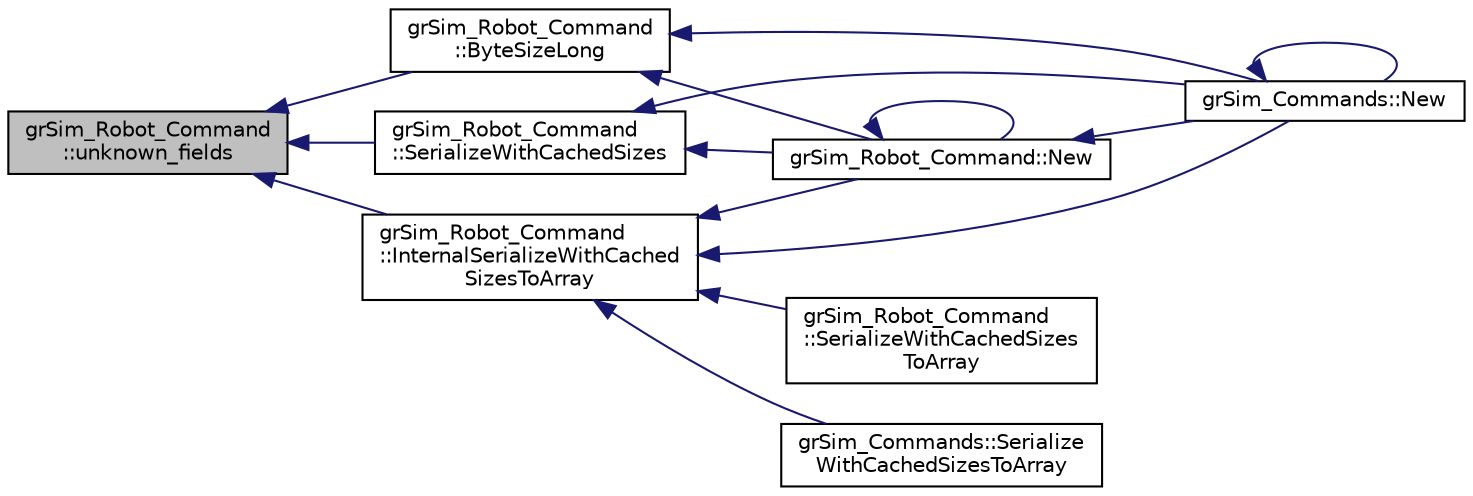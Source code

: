digraph "grSim_Robot_Command::unknown_fields"
{
 // INTERACTIVE_SVG=YES
  edge [fontname="Helvetica",fontsize="10",labelfontname="Helvetica",labelfontsize="10"];
  node [fontname="Helvetica",fontsize="10",shape=record];
  rankdir="LR";
  Node1 [label="grSim_Robot_Command\l::unknown_fields",height=0.2,width=0.4,color="black", fillcolor="grey75", style="filled", fontcolor="black"];
  Node1 -> Node2 [dir="back",color="midnightblue",fontsize="10",style="solid",fontname="Helvetica"];
  Node2 [label="grSim_Robot_Command\l::ByteSizeLong",height=0.2,width=0.4,color="black", fillcolor="white", style="filled",URL="$d1/d68/classgr_sim___robot___command.html#ad94ff26ec0b7dc8b3eadaf1c437a99a1"];
  Node2 -> Node3 [dir="back",color="midnightblue",fontsize="10",style="solid",fontname="Helvetica"];
  Node3 [label="grSim_Robot_Command::New",height=0.2,width=0.4,color="black", fillcolor="white", style="filled",URL="$d1/d68/classgr_sim___robot___command.html#a76c74cbce2ec1fb5036810665baf3286"];
  Node3 -> Node3 [dir="back",color="midnightblue",fontsize="10",style="solid",fontname="Helvetica"];
  Node3 -> Node4 [dir="back",color="midnightblue",fontsize="10",style="solid",fontname="Helvetica"];
  Node4 [label="grSim_Commands::New",height=0.2,width=0.4,color="black", fillcolor="white", style="filled",URL="$d0/d13/classgr_sim___commands.html#a7cb453c060dfe17d1e950daa0dbb0b3b"];
  Node4 -> Node4 [dir="back",color="midnightblue",fontsize="10",style="solid",fontname="Helvetica"];
  Node2 -> Node4 [dir="back",color="midnightblue",fontsize="10",style="solid",fontname="Helvetica"];
  Node1 -> Node5 [dir="back",color="midnightblue",fontsize="10",style="solid",fontname="Helvetica"];
  Node5 [label="grSim_Robot_Command\l::InternalSerializeWithCached\lSizesToArray",height=0.2,width=0.4,color="black", fillcolor="white", style="filled",URL="$d1/d68/classgr_sim___robot___command.html#abdb8c309d8ed636fad1e9815ffd6f036"];
  Node5 -> Node3 [dir="back",color="midnightblue",fontsize="10",style="solid",fontname="Helvetica"];
  Node5 -> Node4 [dir="back",color="midnightblue",fontsize="10",style="solid",fontname="Helvetica"];
  Node5 -> Node6 [dir="back",color="midnightblue",fontsize="10",style="solid",fontname="Helvetica"];
  Node6 [label="grSim_Robot_Command\l::SerializeWithCachedSizes\lToArray",height=0.2,width=0.4,color="black", fillcolor="white", style="filled",URL="$d1/d68/classgr_sim___robot___command.html#a412add7699dee77d91eb20d3c0c14bf5"];
  Node5 -> Node7 [dir="back",color="midnightblue",fontsize="10",style="solid",fontname="Helvetica"];
  Node7 [label="grSim_Commands::Serialize\lWithCachedSizesToArray",height=0.2,width=0.4,color="black", fillcolor="white", style="filled",URL="$d0/d13/classgr_sim___commands.html#a919b968f4c0e22bf89ca75773980e22d"];
  Node1 -> Node8 [dir="back",color="midnightblue",fontsize="10",style="solid",fontname="Helvetica"];
  Node8 [label="grSim_Robot_Command\l::SerializeWithCachedSizes",height=0.2,width=0.4,color="black", fillcolor="white", style="filled",URL="$d1/d68/classgr_sim___robot___command.html#aadd6779ec2b30f245b57b865efdfea09"];
  Node8 -> Node3 [dir="back",color="midnightblue",fontsize="10",style="solid",fontname="Helvetica"];
  Node8 -> Node4 [dir="back",color="midnightblue",fontsize="10",style="solid",fontname="Helvetica"];
}
